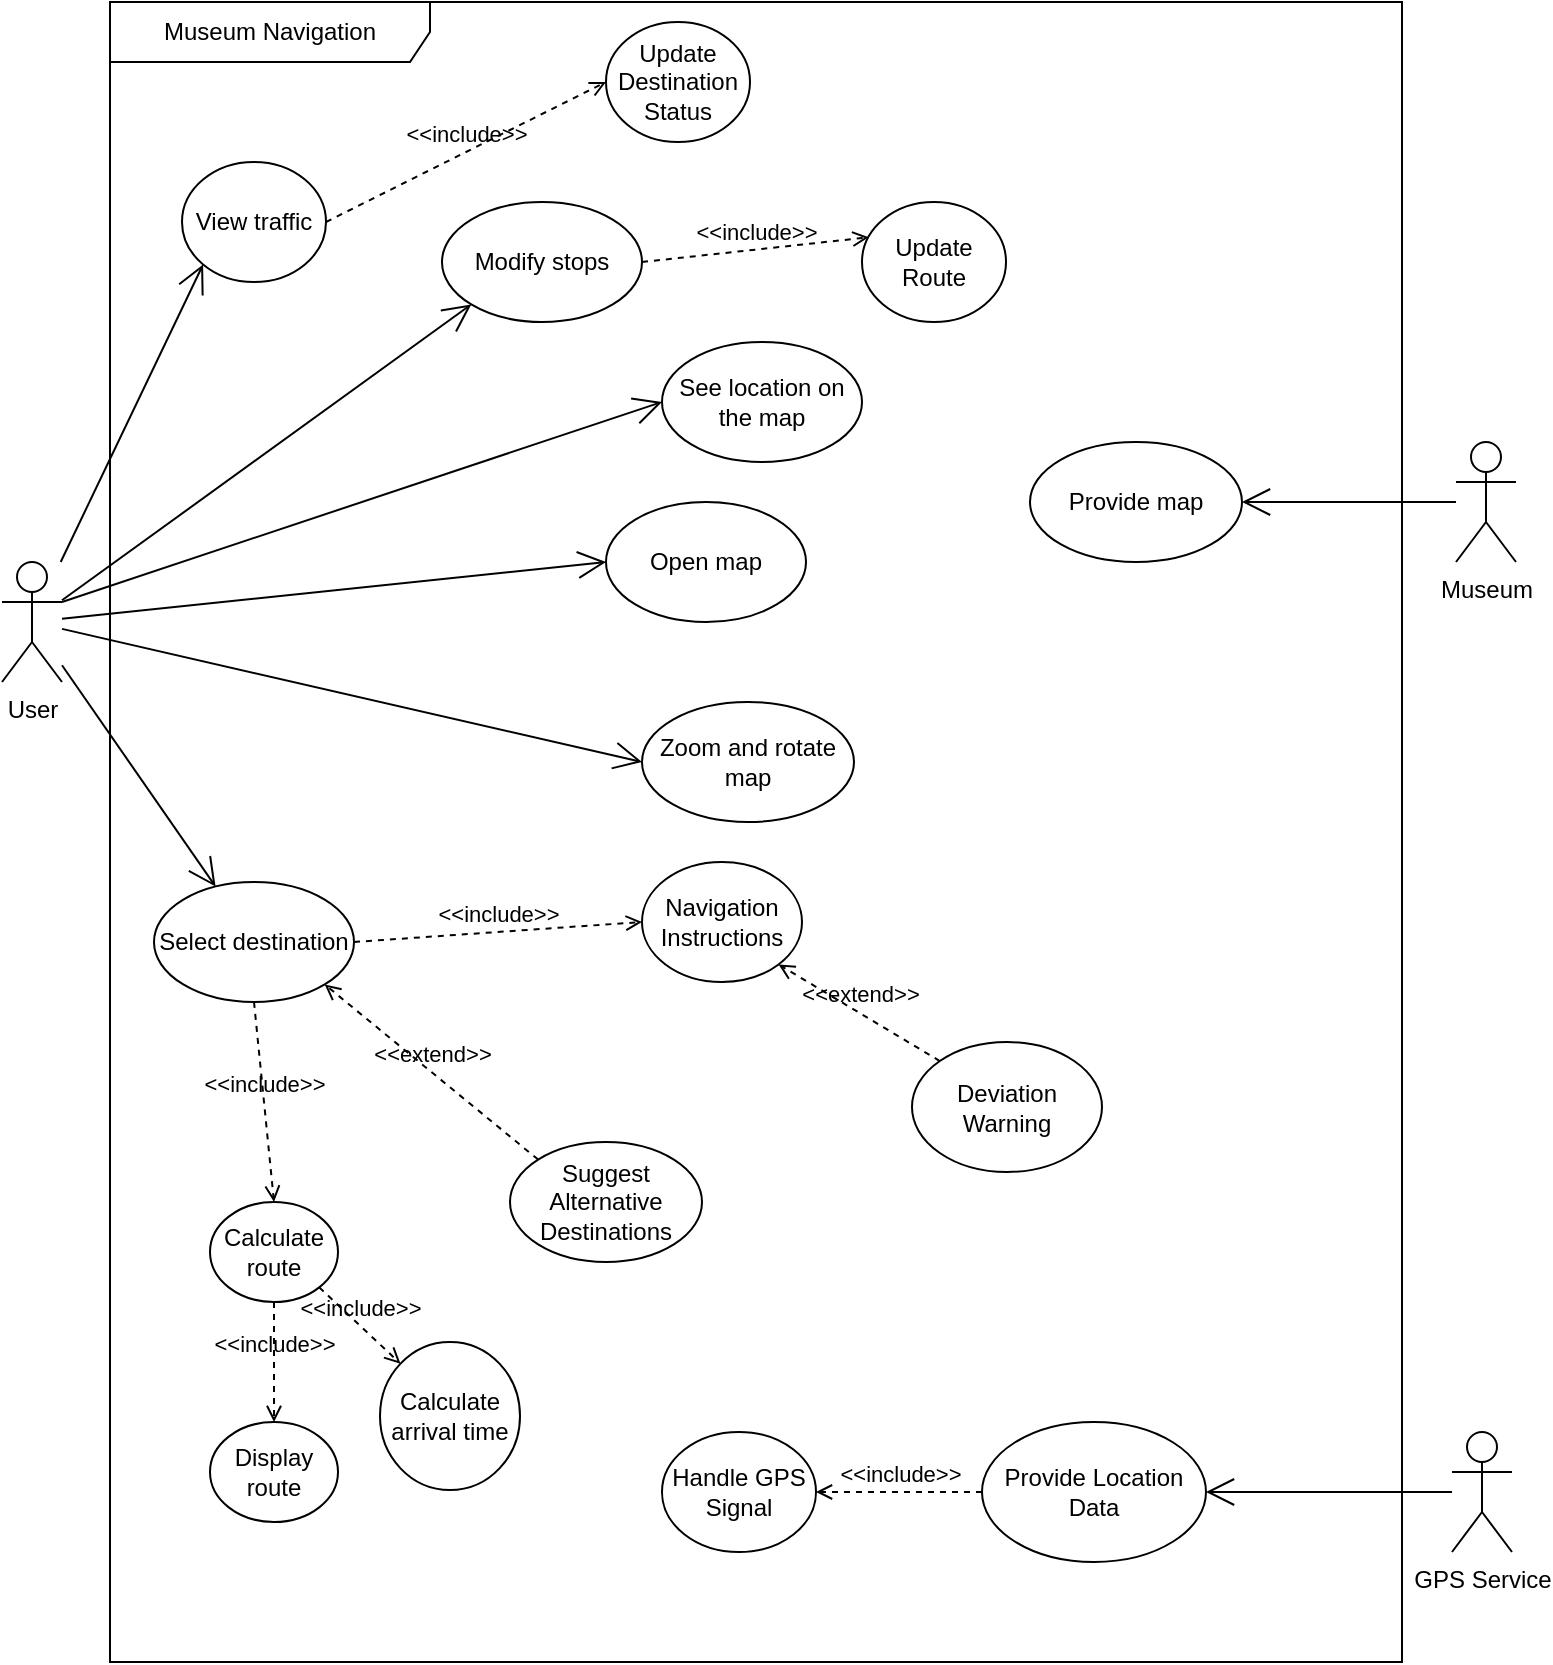 <mxfile version="26.1.3">
  <diagram name="Page-1" id="qi3lIp9ydv2oDx0npDC7">
    <mxGraphModel dx="2100" dy="2283" grid="1" gridSize="10" guides="1" tooltips="1" connect="1" arrows="1" fold="1" page="1" pageScale="1" pageWidth="827" pageHeight="1169" math="0" shadow="0">
      <root>
        <mxCell id="0" />
        <mxCell id="1" parent="0" />
        <mxCell id="xxnfUtCZBif7c-njbAb_-1" value="&lt;div&gt;Museum Navigation&lt;/div&gt;" style="shape=umlFrame;whiteSpace=wrap;html=1;pointerEvents=0;recursiveResize=0;container=1;collapsible=0;width=160;" parent="1" vertex="1">
          <mxGeometry x="89" y="-450" width="646" height="830" as="geometry" />
        </mxCell>
        <mxCell id="xxnfUtCZBif7c-njbAb_-9" value="Open map" style="ellipse;whiteSpace=wrap;html=1;" parent="xxnfUtCZBif7c-njbAb_-1" vertex="1">
          <mxGeometry x="248" y="250" width="100" height="60" as="geometry" />
        </mxCell>
        <mxCell id="xxnfUtCZBif7c-njbAb_-10" value="See location on the map" style="ellipse;whiteSpace=wrap;html=1;" parent="xxnfUtCZBif7c-njbAb_-1" vertex="1">
          <mxGeometry x="276" y="170" width="100" height="60" as="geometry" />
        </mxCell>
        <mxCell id="xxnfUtCZBif7c-njbAb_-13" value="Select destination" style="ellipse;whiteSpace=wrap;html=1;" parent="xxnfUtCZBif7c-njbAb_-1" vertex="1">
          <mxGeometry x="22" y="440" width="100" height="60" as="geometry" />
        </mxCell>
        <mxCell id="xxnfUtCZBif7c-njbAb_-14" value="Modify stops" style="ellipse;whiteSpace=wrap;html=1;" parent="xxnfUtCZBif7c-njbAb_-1" vertex="1">
          <mxGeometry x="166" y="100" width="100" height="60" as="geometry" />
        </mxCell>
        <mxCell id="xxnfUtCZBif7c-njbAb_-17" value="Zoom and rotate map" style="ellipse;whiteSpace=wrap;html=1;" parent="xxnfUtCZBif7c-njbAb_-1" vertex="1">
          <mxGeometry x="266" y="350" width="106" height="60" as="geometry" />
        </mxCell>
        <mxCell id="xxnfUtCZBif7c-njbAb_-27" value="Calculate arrival time" style="ellipse;whiteSpace=wrap;html=1;direction=south;" parent="xxnfUtCZBif7c-njbAb_-1" vertex="1">
          <mxGeometry x="135" y="670" width="70" height="74" as="geometry" />
        </mxCell>
        <mxCell id="xxnfUtCZBif7c-njbAb_-28" value="Calculate route" style="ellipse;whiteSpace=wrap;html=1;" parent="xxnfUtCZBif7c-njbAb_-1" vertex="1">
          <mxGeometry x="50" y="600" width="64" height="50" as="geometry" />
        </mxCell>
        <mxCell id="xxnfUtCZBif7c-njbAb_-30" value="Navigation Instructions" style="ellipse;whiteSpace=wrap;html=1;" parent="xxnfUtCZBif7c-njbAb_-1" vertex="1">
          <mxGeometry x="266" y="430" width="80" height="60" as="geometry" />
        </mxCell>
        <mxCell id="xxnfUtCZBif7c-njbAb_-34" value="Update Route" style="ellipse;whiteSpace=wrap;html=1;" parent="xxnfUtCZBif7c-njbAb_-1" vertex="1">
          <mxGeometry x="376" y="100" width="72" height="60" as="geometry" />
        </mxCell>
        <mxCell id="xxnfUtCZBif7c-njbAb_-35" value="Update&lt;div&gt;Destination&lt;br&gt;&lt;div&gt;Status&lt;/div&gt;&lt;/div&gt;" style="ellipse;whiteSpace=wrap;html=1;" parent="xxnfUtCZBif7c-njbAb_-1" vertex="1">
          <mxGeometry x="248" y="10" width="72" height="60" as="geometry" />
        </mxCell>
        <mxCell id="xxnfUtCZBif7c-njbAb_-36" value="Suggest Alternative Destinations" style="ellipse;whiteSpace=wrap;html=1;" parent="xxnfUtCZBif7c-njbAb_-1" vertex="1">
          <mxGeometry x="200" y="570" width="96" height="60" as="geometry" />
        </mxCell>
        <mxCell id="xxnfUtCZBif7c-njbAb_-37" value="Deviation&lt;div&gt;Warning&lt;/div&gt;" style="ellipse;whiteSpace=wrap;html=1;" parent="xxnfUtCZBif7c-njbAb_-1" vertex="1">
          <mxGeometry x="401" y="520" width="95" height="65" as="geometry" />
        </mxCell>
        <mxCell id="xxnfUtCZBif7c-njbAb_-51" value="View traffic" style="ellipse;whiteSpace=wrap;html=1;" parent="xxnfUtCZBif7c-njbAb_-1" vertex="1">
          <mxGeometry x="36" y="80" width="72" height="60" as="geometry" />
        </mxCell>
        <mxCell id="cTKHeZEQc6TLYkNhQjcp-1" value="Display&lt;div&gt;route&lt;/div&gt;" style="ellipse;whiteSpace=wrap;html=1;" parent="xxnfUtCZBif7c-njbAb_-1" vertex="1">
          <mxGeometry x="50" y="710" width="64" height="50" as="geometry" />
        </mxCell>
        <mxCell id="4e0-sk53u4cvEUuogda4-1" value="&amp;lt;&amp;lt;include&amp;gt;&amp;gt;" style="html=1;verticalAlign=bottom;labelBackgroundColor=none;endArrow=open;endFill=0;dashed=1;rounded=0;entryX=0.047;entryY=0.294;entryDx=0;entryDy=0;entryPerimeter=0;exitX=1;exitY=0.5;exitDx=0;exitDy=0;" parent="xxnfUtCZBif7c-njbAb_-1" source="xxnfUtCZBif7c-njbAb_-14" target="xxnfUtCZBif7c-njbAb_-34" edge="1">
          <mxGeometry width="160" relative="1" as="geometry">
            <mxPoint x="58" y="390" as="sourcePoint" />
            <mxPoint x="218" y="390" as="targetPoint" />
          </mxGeometry>
        </mxCell>
        <mxCell id="4e0-sk53u4cvEUuogda4-20" value="&amp;lt;&amp;lt;include&amp;gt;&amp;gt;" style="html=1;verticalAlign=bottom;labelBackgroundColor=none;endArrow=open;endFill=0;dashed=1;rounded=0;entryX=0;entryY=1;entryDx=0;entryDy=0;exitX=1;exitY=1;exitDx=0;exitDy=0;" parent="xxnfUtCZBif7c-njbAb_-1" source="xxnfUtCZBif7c-njbAb_-28" target="xxnfUtCZBif7c-njbAb_-27" edge="1">
          <mxGeometry width="160" relative="1" as="geometry">
            <mxPoint x="46" y="470" as="sourcePoint" />
            <mxPoint x="145" y="523" as="targetPoint" />
          </mxGeometry>
        </mxCell>
        <mxCell id="4e0-sk53u4cvEUuogda4-21" value="&amp;lt;&amp;lt;include&amp;gt;&amp;gt;" style="html=1;verticalAlign=bottom;labelBackgroundColor=none;endArrow=open;endFill=0;dashed=1;rounded=0;entryX=0.5;entryY=0;entryDx=0;entryDy=0;exitX=0.5;exitY=1;exitDx=0;exitDy=0;" parent="xxnfUtCZBif7c-njbAb_-1" source="xxnfUtCZBif7c-njbAb_-28" target="cTKHeZEQc6TLYkNhQjcp-1" edge="1">
          <mxGeometry width="160" relative="1" as="geometry">
            <mxPoint x="112" y="475" as="sourcePoint" />
            <mxPoint x="211" y="528" as="targetPoint" />
          </mxGeometry>
        </mxCell>
        <mxCell id="4e0-sk53u4cvEUuogda4-22" value="&amp;lt;&amp;lt;extend&amp;gt;&amp;gt;" style="html=1;verticalAlign=bottom;labelBackgroundColor=none;endArrow=open;endFill=0;dashed=1;rounded=0;entryX=1;entryY=1;entryDx=0;entryDy=0;exitX=0;exitY=0;exitDx=0;exitDy=0;" parent="xxnfUtCZBif7c-njbAb_-1" source="xxnfUtCZBif7c-njbAb_-37" target="xxnfUtCZBif7c-njbAb_-30" edge="1">
          <mxGeometry width="160" relative="1" as="geometry">
            <mxPoint x="96" y="560" as="sourcePoint" />
            <mxPoint x="256" y="560" as="targetPoint" />
          </mxGeometry>
        </mxCell>
        <mxCell id="m_eC-Jq7Mb4rGVVXy1KV-3" value="Provide map" style="ellipse;whiteSpace=wrap;html=1;" parent="xxnfUtCZBif7c-njbAb_-1" vertex="1">
          <mxGeometry x="460" y="220" width="106" height="60" as="geometry" />
        </mxCell>
        <mxCell id="vUrrwfA5IS51OjPcq2oG-2" value="&amp;lt;&amp;lt;include&amp;gt;&amp;gt;" style="html=1;verticalAlign=bottom;labelBackgroundColor=none;endArrow=open;endFill=0;dashed=1;rounded=0;entryX=0;entryY=0.5;entryDx=0;entryDy=0;exitX=1;exitY=0.5;exitDx=0;exitDy=0;" parent="xxnfUtCZBif7c-njbAb_-1" source="xxnfUtCZBif7c-njbAb_-51" target="xxnfUtCZBif7c-njbAb_-35" edge="1">
          <mxGeometry width="160" relative="1" as="geometry">
            <mxPoint x="118" y="62" as="sourcePoint" />
            <mxPoint x="231" y="50" as="targetPoint" />
          </mxGeometry>
        </mxCell>
        <mxCell id="vUrrwfA5IS51OjPcq2oG-4" value="&amp;lt;&amp;lt;extend&amp;gt;&amp;gt;" style="html=1;verticalAlign=bottom;labelBackgroundColor=none;endArrow=open;endFill=0;dashed=1;rounded=0;entryX=1;entryY=1;entryDx=0;entryDy=0;exitX=0;exitY=0;exitDx=0;exitDy=0;" parent="xxnfUtCZBif7c-njbAb_-1" source="xxnfUtCZBif7c-njbAb_-36" target="xxnfUtCZBif7c-njbAb_-13" edge="1">
          <mxGeometry width="160" relative="1" as="geometry">
            <mxPoint x="106" y="510" as="sourcePoint" />
            <mxPoint x="266" y="510" as="targetPoint" />
          </mxGeometry>
        </mxCell>
        <mxCell id="vUrrwfA5IS51OjPcq2oG-5" value="&amp;lt;&amp;lt;include&amp;gt;&amp;gt;" style="html=1;verticalAlign=bottom;labelBackgroundColor=none;endArrow=open;endFill=0;dashed=1;rounded=0;exitX=0.5;exitY=1;exitDx=0;exitDy=0;entryX=0.5;entryY=0;entryDx=0;entryDy=0;" parent="xxnfUtCZBif7c-njbAb_-1" source="xxnfUtCZBif7c-njbAb_-13" target="xxnfUtCZBif7c-njbAb_-28" edge="1">
          <mxGeometry width="160" relative="1" as="geometry">
            <mxPoint x="106" y="510" as="sourcePoint" />
            <mxPoint x="266" y="510" as="targetPoint" />
          </mxGeometry>
        </mxCell>
        <mxCell id="vUrrwfA5IS51OjPcq2oG-6" value="&amp;lt;&amp;lt;include&amp;gt;&amp;gt;" style="html=1;verticalAlign=bottom;labelBackgroundColor=none;endArrow=open;endFill=0;dashed=1;rounded=0;entryX=0;entryY=0.5;entryDx=0;entryDy=0;exitX=1;exitY=0.5;exitDx=0;exitDy=0;" parent="xxnfUtCZBif7c-njbAb_-1" source="xxnfUtCZBif7c-njbAb_-13" target="xxnfUtCZBif7c-njbAb_-30" edge="1">
          <mxGeometry width="160" relative="1" as="geometry">
            <mxPoint x="106" y="510" as="sourcePoint" />
            <mxPoint x="266" y="510" as="targetPoint" />
          </mxGeometry>
        </mxCell>
        <mxCell id="xxnfUtCZBif7c-njbAb_-29" value="Handle GPS Signal" style="ellipse;whiteSpace=wrap;html=1;" parent="xxnfUtCZBif7c-njbAb_-1" vertex="1">
          <mxGeometry x="276" y="715" width="77" height="60" as="geometry" />
        </mxCell>
        <mxCell id="xxnfUtCZBif7c-njbAb_-22" value="Provide Location Data" style="ellipse;whiteSpace=wrap;html=1;" parent="xxnfUtCZBif7c-njbAb_-1" vertex="1">
          <mxGeometry x="436" y="710" width="112" height="70" as="geometry" />
        </mxCell>
        <mxCell id="vUrrwfA5IS51OjPcq2oG-1" value="&amp;lt;&amp;lt;include&amp;gt;&amp;gt;" style="html=1;verticalAlign=bottom;labelBackgroundColor=none;endArrow=open;endFill=0;dashed=1;rounded=0;exitX=0;exitY=0.5;exitDx=0;exitDy=0;entryX=1;entryY=0.5;entryDx=0;entryDy=0;" parent="xxnfUtCZBif7c-njbAb_-1" source="xxnfUtCZBif7c-njbAb_-22" target="xxnfUtCZBif7c-njbAb_-29" edge="1">
          <mxGeometry width="160" relative="1" as="geometry">
            <mxPoint x="176" y="630" as="sourcePoint" />
            <mxPoint x="336" y="630" as="targetPoint" />
          </mxGeometry>
        </mxCell>
        <mxCell id="xxnfUtCZBif7c-njbAb_-2" value="User" style="shape=umlActor;verticalLabelPosition=bottom;verticalAlign=top;html=1;" parent="1" vertex="1">
          <mxGeometry x="35" y="-170" width="30" height="60" as="geometry" />
        </mxCell>
        <mxCell id="Hbn11iiGn2dGavcuRzI4-10" value="" style="endArrow=open;endFill=1;endSize=12;html=1;rounded=0;" parent="1" source="xxnfUtCZBif7c-njbAb_-2" target="xxnfUtCZBif7c-njbAb_-13" edge="1">
          <mxGeometry width="160" relative="1" as="geometry">
            <mxPoint x="57" y="-290.5" as="sourcePoint" />
            <mxPoint x="217" y="-290.5" as="targetPoint" />
          </mxGeometry>
        </mxCell>
        <mxCell id="Hbn11iiGn2dGavcuRzI4-11" value="" style="endArrow=open;endFill=1;endSize=12;html=1;rounded=0;entryX=0;entryY=1;entryDx=0;entryDy=0;" parent="1" source="xxnfUtCZBif7c-njbAb_-2" target="xxnfUtCZBif7c-njbAb_-14" edge="1">
          <mxGeometry width="160" relative="1" as="geometry">
            <mxPoint x="75" y="-283" as="sourcePoint" />
            <mxPoint x="152" y="-349" as="targetPoint" />
          </mxGeometry>
        </mxCell>
        <mxCell id="Hbn11iiGn2dGavcuRzI4-12" value="" style="endArrow=open;endFill=1;endSize=12;html=1;rounded=0;entryX=0;entryY=0.5;entryDx=0;entryDy=0;" parent="1" source="xxnfUtCZBif7c-njbAb_-2" target="xxnfUtCZBif7c-njbAb_-9" edge="1">
          <mxGeometry width="160" relative="1" as="geometry">
            <mxPoint x="85" y="-273" as="sourcePoint" />
            <mxPoint x="162" y="-339" as="targetPoint" />
          </mxGeometry>
        </mxCell>
        <mxCell id="Hbn11iiGn2dGavcuRzI4-13" value="" style="endArrow=open;endFill=1;endSize=12;html=1;rounded=0;entryX=0;entryY=1;entryDx=0;entryDy=0;" parent="1" source="xxnfUtCZBif7c-njbAb_-2" target="xxnfUtCZBif7c-njbAb_-51" edge="1">
          <mxGeometry width="160" relative="1" as="geometry">
            <mxPoint x="95" y="-263" as="sourcePoint" />
            <mxPoint x="145" y="-352" as="targetPoint" />
          </mxGeometry>
        </mxCell>
        <mxCell id="Hbn11iiGn2dGavcuRzI4-14" value="" style="endArrow=open;endFill=1;endSize=12;html=1;rounded=0;entryX=0;entryY=0.5;entryDx=0;entryDy=0;" parent="1" source="xxnfUtCZBif7c-njbAb_-2" target="xxnfUtCZBif7c-njbAb_-17" edge="1">
          <mxGeometry width="160" relative="1" as="geometry">
            <mxPoint x="105" y="-253" as="sourcePoint" />
            <mxPoint x="182" y="-319" as="targetPoint" />
          </mxGeometry>
        </mxCell>
        <mxCell id="Hbn11iiGn2dGavcuRzI4-20" value="" style="endArrow=open;endFill=1;endSize=12;html=1;rounded=0;entryX=0;entryY=0.5;entryDx=0;entryDy=0;exitX=1;exitY=0.333;exitDx=0;exitDy=0;exitPerimeter=0;" parent="1" target="xxnfUtCZBif7c-njbAb_-10" edge="1" source="xxnfUtCZBif7c-njbAb_-2">
          <mxGeometry width="160" relative="1" as="geometry">
            <mxPoint x="65" y="-280" as="sourcePoint" />
            <mxPoint x="242" y="-259" as="targetPoint" />
          </mxGeometry>
        </mxCell>
        <mxCell id="m_eC-Jq7Mb4rGVVXy1KV-1" value="Museum" style="shape=umlActor;verticalLabelPosition=bottom;verticalAlign=top;html=1;outlineConnect=0;" parent="1" vertex="1">
          <mxGeometry x="762" y="-230" width="30" height="60" as="geometry" />
        </mxCell>
        <mxCell id="m_eC-Jq7Mb4rGVVXy1KV-4" value="" style="endArrow=open;endFill=1;endSize=12;html=1;rounded=0;entryX=1;entryY=0.5;entryDx=0;entryDy=0;" parent="1" source="m_eC-Jq7Mb4rGVVXy1KV-1" target="m_eC-Jq7Mb4rGVVXy1KV-3" edge="1">
          <mxGeometry width="160" relative="1" as="geometry">
            <mxPoint x="623" y="-150" as="sourcePoint" />
            <mxPoint x="555" y="-150" as="targetPoint" />
          </mxGeometry>
        </mxCell>
        <mxCell id="xxnfUtCZBif7c-njbAb_-21" value="GPS Service" style="shape=umlActor;verticalLabelPosition=bottom;verticalAlign=top;html=1;" parent="1" vertex="1">
          <mxGeometry x="760" y="265" width="30" height="60" as="geometry" />
        </mxCell>
        <mxCell id="xxnfUtCZBif7c-njbAb_-26" value="" style="endArrow=open;endFill=1;endSize=12;html=1;rounded=0;entryX=1;entryY=0.5;entryDx=0;entryDy=0;" parent="1" source="xxnfUtCZBif7c-njbAb_-21" target="xxnfUtCZBif7c-njbAb_-22" edge="1">
          <mxGeometry width="160" relative="1" as="geometry">
            <mxPoint x="355" y="325" as="sourcePoint" />
            <mxPoint x="515" y="325" as="targetPoint" />
          </mxGeometry>
        </mxCell>
      </root>
    </mxGraphModel>
  </diagram>
</mxfile>

